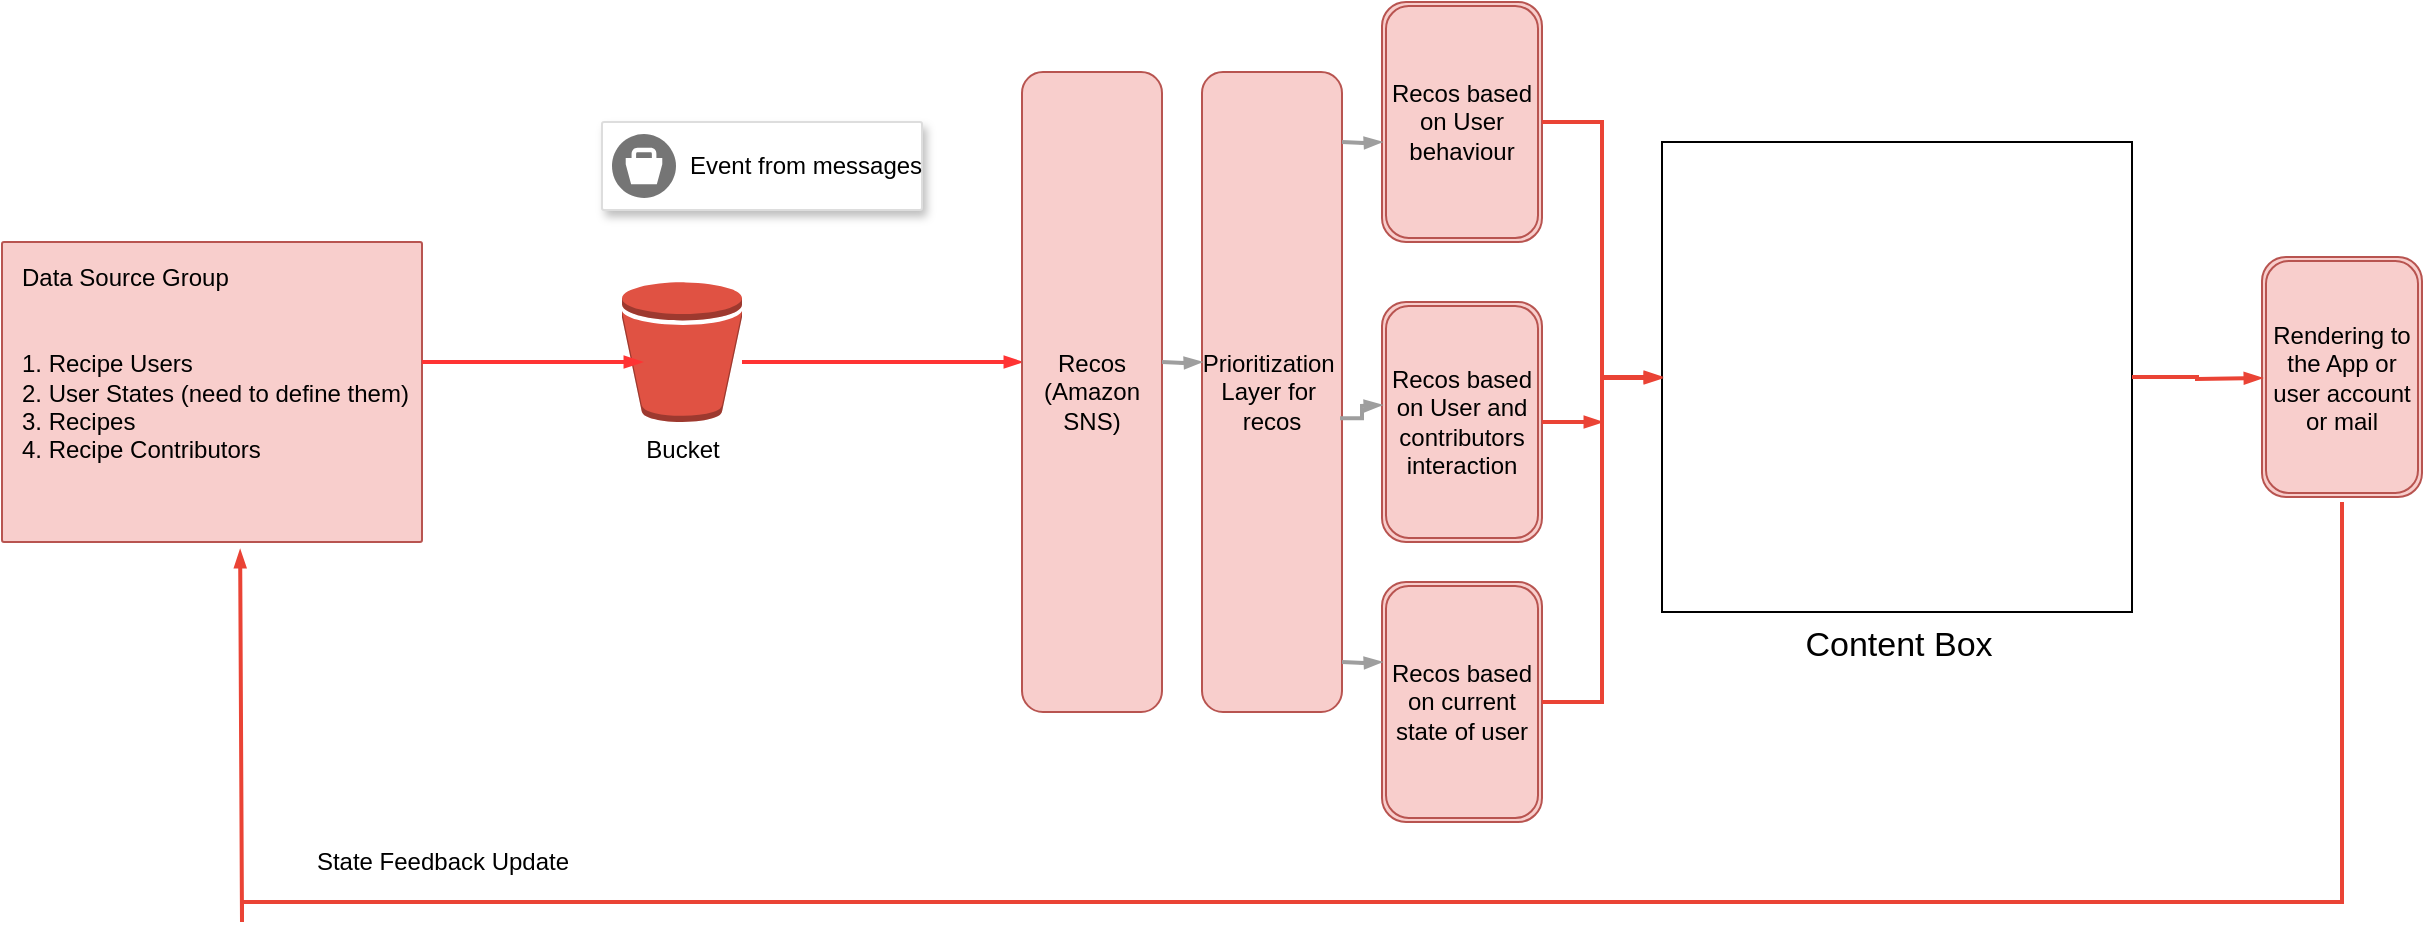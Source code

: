 <mxfile version="14.0.5" type="github">
  <diagram id="f106602c-feb2-e66a-4537-3a34d633f6aa" name="Page-1">
    <mxGraphModel dx="946" dy="556" grid="1" gridSize="10" guides="1" tooltips="1" connect="1" arrows="1" fold="1" page="1" pageScale="1" pageWidth="1169" pageHeight="827" background="#ffffff" math="0" shadow="0">
      <root>
        <mxCell id="0" />
        <mxCell id="1" parent="0" />
        <mxCell id="MhyTX6PZLcGCUAYYix8S-719" value="&lt;font color=&quot;#000000&quot;&gt;Data Source Group&lt;br&gt;&lt;br&gt;&lt;br&gt;1. Recipe Users&lt;br&gt;2. User States (need to define them)&lt;br&gt;3. Recipes&amp;nbsp;&lt;br&gt;4. Recipe Contributors&lt;/font&gt;" style="points=[[0,0,0],[0.25,0,0],[0.5,0,0],[0.75,0,0],[1,0,0],[1,0.25,0],[1,0.5,0],[1,0.75,0],[1,1,0],[0.75,1,0],[0.5,1,0],[0.25,1,0],[0,1,0],[0,0.75,0],[0,0.5,0],[0,0.25,0]];rounded=1;absoluteArcSize=1;arcSize=2;html=1;strokeColor=#b85450;shadow=0;dashed=0;fontSize=12;align=left;verticalAlign=top;spacing=10;spacingTop=-4;fillColor=#f8cecc;" vertex="1" parent="1">
          <mxGeometry x="20" y="130" width="210" height="150" as="geometry" />
        </mxCell>
        <mxCell id="MhyTX6PZLcGCUAYYix8S-721" value="Bucket" style="outlineConnect=0;dashed=0;verticalLabelPosition=bottom;verticalAlign=top;align=center;html=1;shape=mxgraph.aws3.bucket;fillColor=#E05243;gradientColor=none;" vertex="1" parent="1">
          <mxGeometry x="330" y="150" width="60" height="70" as="geometry" />
        </mxCell>
        <mxCell id="MhyTX6PZLcGCUAYYix8S-722" value="" style="edgeStyle=orthogonalEdgeStyle;fontSize=12;html=1;endArrow=blockThin;endFill=1;rounded=0;strokeWidth=2;endSize=4;startSize=4;dashed=0;strokeColor=#FF3333;" edge="1" parent="1">
          <mxGeometry width="100" relative="1" as="geometry">
            <mxPoint x="230" y="190" as="sourcePoint" />
            <mxPoint x="340" y="190" as="targetPoint" />
          </mxGeometry>
        </mxCell>
        <mxCell id="MhyTX6PZLcGCUAYYix8S-723" value="" style="strokeColor=#dddddd;shadow=1;strokeWidth=1;rounded=1;absoluteArcSize=1;arcSize=2;" vertex="1" parent="1">
          <mxGeometry x="320" y="70" width="160" height="44" as="geometry" />
        </mxCell>
        <mxCell id="MhyTX6PZLcGCUAYYix8S-724" value="Event from messages" style="dashed=0;connectable=0;html=1;fillColor=#757575;strokeColor=none;shape=mxgraph.gcp2.bucket;part=1;labelPosition=right;verticalLabelPosition=middle;align=left;verticalAlign=middle;spacingLeft=5;fontSize=12;" vertex="1" parent="MhyTX6PZLcGCUAYYix8S-723">
          <mxGeometry y="0.5" width="32" height="32" relative="1" as="geometry">
            <mxPoint x="5" y="-16" as="offset" />
          </mxGeometry>
        </mxCell>
        <mxCell id="MhyTX6PZLcGCUAYYix8S-725" value="" style="edgeStyle=orthogonalEdgeStyle;fontSize=12;html=1;endArrow=blockThin;endFill=1;rounded=0;strokeWidth=2;endSize=4;startSize=4;dashed=0;strokeColor=#FF3333;" edge="1" parent="1">
          <mxGeometry width="100" relative="1" as="geometry">
            <mxPoint x="390" y="190" as="sourcePoint" />
            <mxPoint x="530" y="190" as="targetPoint" />
          </mxGeometry>
        </mxCell>
        <mxCell id="MhyTX6PZLcGCUAYYix8S-727" value="Prioritization&amp;nbsp;&lt;br&gt;Layer for&amp;nbsp;&lt;br&gt;recos" style="rounded=1;whiteSpace=wrap;html=1;strokeColor=#b85450;direction=south;fillColor=#f8cecc;" vertex="1" parent="1">
          <mxGeometry x="620" y="45" width="70" height="320" as="geometry" />
        </mxCell>
        <mxCell id="MhyTX6PZLcGCUAYYix8S-728" value="Recos&lt;br&gt;(Amazon SNS)" style="rounded=1;whiteSpace=wrap;html=1;strokeColor=#b85450;direction=south;fillColor=#f8cecc;" vertex="1" parent="1">
          <mxGeometry x="530" y="45" width="70" height="320" as="geometry" />
        </mxCell>
        <mxCell id="MhyTX6PZLcGCUAYYix8S-730" value="" style="edgeStyle=orthogonalEdgeStyle;fontSize=12;html=1;endArrow=blockThin;endFill=1;rounded=0;strokeWidth=2;endSize=4;startSize=4;dashed=0;strokeColor=#9E9E9E;" edge="1" parent="1">
          <mxGeometry width="100" relative="1" as="geometry">
            <mxPoint x="600" y="190" as="sourcePoint" />
            <mxPoint x="620" y="190" as="targetPoint" />
          </mxGeometry>
        </mxCell>
        <mxCell id="MhyTX6PZLcGCUAYYix8S-731" value="Recos based on User and contributors interaction" style="shape=ext;double=1;rounded=1;whiteSpace=wrap;html=1;strokeColor=#b85450;direction=south;fillColor=#f8cecc;" vertex="1" parent="1">
          <mxGeometry x="710" y="160" width="80" height="120" as="geometry" />
        </mxCell>
        <mxCell id="MhyTX6PZLcGCUAYYix8S-732" value="Recos based on User behaviour" style="shape=ext;double=1;rounded=1;whiteSpace=wrap;html=1;strokeColor=#b85450;direction=south;fillColor=#f8cecc;" vertex="1" parent="1">
          <mxGeometry x="710" y="10" width="80" height="120" as="geometry" />
        </mxCell>
        <mxCell id="MhyTX6PZLcGCUAYYix8S-733" value="Recos based on current state of user" style="shape=ext;double=1;rounded=1;whiteSpace=wrap;html=1;strokeColor=#b85450;direction=south;fillColor=#f8cecc;" vertex="1" parent="1">
          <mxGeometry x="710" y="300" width="80" height="120" as="geometry" />
        </mxCell>
        <mxCell id="MhyTX6PZLcGCUAYYix8S-734" value="" style="edgeStyle=orthogonalEdgeStyle;fontSize=12;html=1;endArrow=blockThin;endFill=1;rounded=0;strokeWidth=2;endSize=4;startSize=4;dashed=0;strokeColor=#9E9E9E;exitX=0.541;exitY=0.014;exitDx=0;exitDy=0;exitPerimeter=0;" edge="1" parent="1" source="MhyTX6PZLcGCUAYYix8S-727">
          <mxGeometry width="100" relative="1" as="geometry">
            <mxPoint x="610" y="211.5" as="sourcePoint" />
            <mxPoint x="710" y="211.5" as="targetPoint" />
          </mxGeometry>
        </mxCell>
        <mxCell id="MhyTX6PZLcGCUAYYix8S-735" value="" style="edgeStyle=orthogonalEdgeStyle;fontSize=12;html=1;endArrow=blockThin;endFill=1;rounded=0;strokeWidth=2;endSize=4;startSize=4;dashed=0;strokeColor=#9E9E9E;" edge="1" parent="1">
          <mxGeometry width="100" relative="1" as="geometry">
            <mxPoint x="690" y="80" as="sourcePoint" />
            <mxPoint x="710" y="80" as="targetPoint" />
          </mxGeometry>
        </mxCell>
        <mxCell id="MhyTX6PZLcGCUAYYix8S-738" value="" style="edgeStyle=orthogonalEdgeStyle;fontSize=12;html=1;endArrow=blockThin;endFill=1;rounded=0;strokeWidth=2;endSize=4;startSize=4;dashed=0;strokeColor=#9E9E9E;" edge="1" parent="1">
          <mxGeometry width="100" relative="1" as="geometry">
            <mxPoint x="690" y="340" as="sourcePoint" />
            <mxPoint x="710" y="340" as="targetPoint" />
          </mxGeometry>
        </mxCell>
        <mxCell id="MhyTX6PZLcGCUAYYix8S-740" value="&lt;font style=&quot;font-size: 17px&quot;&gt;Content Box&lt;/font&gt;" style="shape=image;html=1;verticalAlign=top;verticalLabelPosition=bottom;labelBackgroundColor=#ffffff;imageAspect=0;aspect=fixed;image=https://cdn3.iconfinder.com/data/icons/quartz/Box_content.png;strokeColor=#FF3333;imageBorder=#000000;" vertex="1" parent="1">
          <mxGeometry x="850" y="80" width="235" height="235" as="geometry" />
        </mxCell>
        <mxCell id="MhyTX6PZLcGCUAYYix8S-741" value="" style="edgeStyle=orthogonalEdgeStyle;fontSize=12;html=1;endArrow=blockThin;endFill=1;rounded=0;strokeWidth=2;endSize=4;startSize=4;strokeColor=#EA4335;dashed=0;exitX=0.5;exitY=0;exitDx=0;exitDy=0;" edge="1" parent="1" source="MhyTX6PZLcGCUAYYix8S-732" target="MhyTX6PZLcGCUAYYix8S-740">
          <mxGeometry width="100" relative="1" as="geometry">
            <mxPoint x="750" y="220" as="sourcePoint" />
            <mxPoint x="850" y="220" as="targetPoint" />
          </mxGeometry>
        </mxCell>
        <mxCell id="MhyTX6PZLcGCUAYYix8S-742" value="" style="edgeStyle=orthogonalEdgeStyle;fontSize=12;html=1;endArrow=blockThin;endFill=1;rounded=0;strokeWidth=2;endSize=4;startSize=4;strokeColor=#EA4335;dashed=0;" edge="1" parent="1">
          <mxGeometry width="100" relative="1" as="geometry">
            <mxPoint x="790" y="220" as="sourcePoint" />
            <mxPoint x="820" y="220" as="targetPoint" />
          </mxGeometry>
        </mxCell>
        <mxCell id="MhyTX6PZLcGCUAYYix8S-743" value="" style="edgeStyle=orthogonalEdgeStyle;fontSize=12;html=1;endArrow=blockThin;endFill=1;rounded=0;strokeWidth=2;endSize=4;startSize=4;strokeColor=#EA4335;dashed=0;" edge="1" parent="1" target="MhyTX6PZLcGCUAYYix8S-740">
          <mxGeometry width="100" relative="1" as="geometry">
            <mxPoint x="790" y="360" as="sourcePoint" />
            <mxPoint x="890" y="360" as="targetPoint" />
            <Array as="points">
              <mxPoint x="820" y="360" />
              <mxPoint x="820" y="198" />
            </Array>
          </mxGeometry>
        </mxCell>
        <mxCell id="MhyTX6PZLcGCUAYYix8S-745" value="Rendering to the App or user account or mail" style="shape=ext;double=1;rounded=1;whiteSpace=wrap;html=1;strokeColor=#b85450;direction=south;fillColor=#f8cecc;" vertex="1" parent="1">
          <mxGeometry x="1150" y="137.5" width="80" height="120" as="geometry" />
        </mxCell>
        <mxCell id="MhyTX6PZLcGCUAYYix8S-746" value="" style="edgeStyle=orthogonalEdgeStyle;fontSize=12;html=1;endArrow=blockThin;endFill=1;rounded=0;strokeWidth=2;endSize=4;startSize=4;strokeColor=#EA4335;dashed=0;" edge="1" parent="1" source="MhyTX6PZLcGCUAYYix8S-740">
          <mxGeometry width="100" relative="1" as="geometry">
            <mxPoint x="1085" y="197.5" as="sourcePoint" />
            <mxPoint x="1150" y="198" as="targetPoint" />
          </mxGeometry>
        </mxCell>
        <mxCell id="MhyTX6PZLcGCUAYYix8S-748" value="" style="edgeStyle=orthogonalEdgeStyle;fontSize=12;html=1;endArrow=blockThin;endFill=1;rounded=0;strokeWidth=2;endSize=4;startSize=4;strokeColor=#EA4335;dashed=0;entryX=0.567;entryY=1.027;entryDx=0;entryDy=0;entryPerimeter=0;" edge="1" parent="1" target="MhyTX6PZLcGCUAYYix8S-719">
          <mxGeometry width="100" relative="1" as="geometry">
            <mxPoint x="1190" y="260" as="sourcePoint" />
            <mxPoint x="490" y="470" as="targetPoint" />
            <Array as="points">
              <mxPoint x="1190" y="460" />
              <mxPoint x="140" y="460" />
              <mxPoint x="140" y="470" />
            </Array>
          </mxGeometry>
        </mxCell>
        <mxCell id="MhyTX6PZLcGCUAYYix8S-749" value="State Feedback Update" style="text;html=1;align=center;verticalAlign=middle;resizable=0;points=[];autosize=1;" vertex="1" parent="1">
          <mxGeometry x="170" y="430" width="140" height="20" as="geometry" />
        </mxCell>
      </root>
    </mxGraphModel>
  </diagram>
</mxfile>
